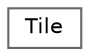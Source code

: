 digraph "Graphical Class Hierarchy"
{
 // LATEX_PDF_SIZE
  bgcolor="transparent";
  edge [fontname=Helvetica,fontsize=10,labelfontname=Helvetica,labelfontsize=10];
  node [fontname=Helvetica,fontsize=10,shape=box,height=0.2,width=0.4];
  rankdir="LR";
  Node0 [id="Node000000",label="Tile",height=0.2,width=0.4,color="grey40", fillcolor="white", style="filled",URL="$class_tile.html",tooltip="Represents a tile in the game."];
}
